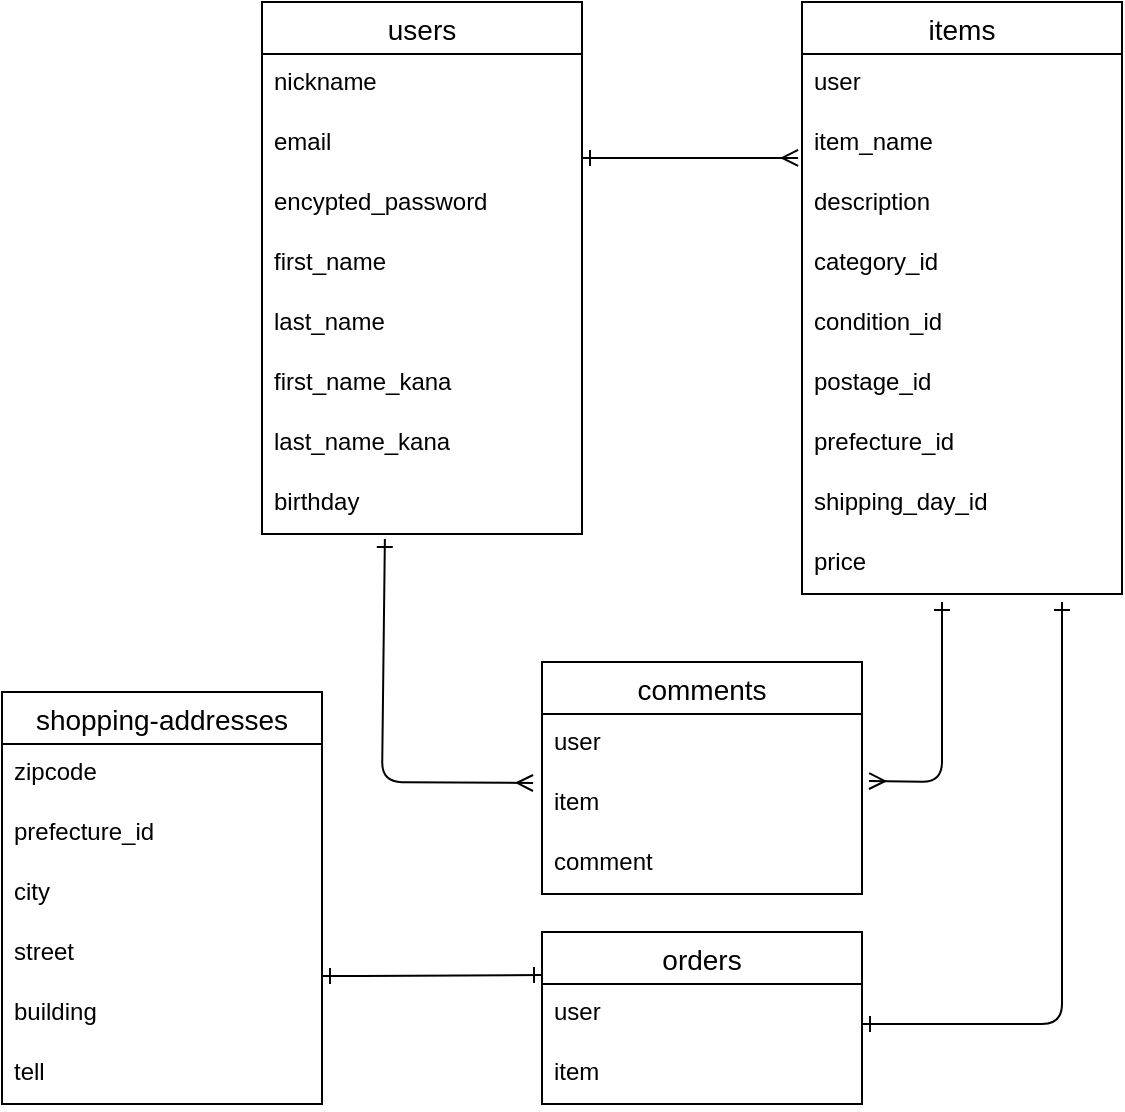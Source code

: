 <mxfile>
    <diagram id="a6z7_vriFYDq6Vu-xNiK" name="ページ1">
        <mxGraphModel dx="1593" dy="600" grid="1" gridSize="10" guides="1" tooltips="1" connect="1" arrows="1" fold="1" page="1" pageScale="1" pageWidth="827" pageHeight="1169" background="none" math="0" shadow="0">
            <root>
                <mxCell id="0"/>
                <mxCell id="1" parent="0"/>
                <mxCell id="23" style="edgeStyle=none;html=1;exitX=1;exitY=0.733;exitDx=0;exitDy=0;endArrow=ERmany;endFill=0;startArrow=ERone;startFill=0;exitPerimeter=0;entryX=-0.012;entryY=0.733;entryDx=0;entryDy=0;entryPerimeter=0;" parent="1" source="160" target="147" edge="1">
                    <mxGeometry relative="1" as="geometry">
                        <mxPoint x="20" y="198" as="targetPoint"/>
                        <mxPoint x="-80" y="195" as="sourcePoint"/>
                    </mxGeometry>
                </mxCell>
                <mxCell id="107" value="" style="edgeStyle=none;html=1;endArrow=ERmany;endFill=0;startArrow=ERone;startFill=0;entryX=-0.028;entryY=0.15;entryDx=0;entryDy=0;entryPerimeter=0;exitX=0.384;exitY=1.083;exitDx=0;exitDy=0;exitPerimeter=0;" parent="1" source="166" target="143" edge="1">
                    <mxGeometry relative="1" as="geometry">
                        <mxPoint x="-170" y="390" as="sourcePoint"/>
                        <mxPoint x="-103" y="560" as="targetPoint"/>
                        <Array as="points">
                            <mxPoint x="-160" y="510"/>
                        </Array>
                    </mxGeometry>
                </mxCell>
                <mxCell id="117" style="edgeStyle=none;html=1;startArrow=ERone;startFill=0;endArrow=ERmany;endFill=0;entryX=1.022;entryY=0.117;entryDx=0;entryDy=0;entryPerimeter=0;" parent="1" target="143" edge="1">
                    <mxGeometry relative="1" as="geometry">
                        <mxPoint x="120" y="420" as="sourcePoint"/>
                        <mxPoint x="90" y="600" as="targetPoint"/>
                        <Array as="points">
                            <mxPoint x="120" y="510"/>
                        </Array>
                    </mxGeometry>
                </mxCell>
                <mxCell id="140" value="comments" style="swimlane;fontStyle=0;childLayout=stackLayout;horizontal=1;startSize=26;horizontalStack=0;resizeParent=1;resizeParentMax=0;resizeLast=0;collapsible=1;marginBottom=0;align=center;fontSize=14;" parent="1" vertex="1">
                    <mxGeometry x="-80" y="450" width="160" height="116" as="geometry"/>
                </mxCell>
                <mxCell id="142" value="user" style="text;strokeColor=none;fillColor=none;spacingLeft=4;spacingRight=4;overflow=hidden;rotatable=0;points=[[0,0.5],[1,0.5]];portConstraint=eastwest;fontSize=12;" parent="140" vertex="1">
                    <mxGeometry y="26" width="160" height="30" as="geometry"/>
                </mxCell>
                <mxCell id="143" value="item" style="text;strokeColor=none;fillColor=none;spacingLeft=4;spacingRight=4;overflow=hidden;rotatable=0;points=[[0,0.5],[1,0.5]];portConstraint=eastwest;fontSize=12;" parent="140" vertex="1">
                    <mxGeometry y="56" width="160" height="30" as="geometry"/>
                </mxCell>
                <mxCell id="144" value="comment" style="text;strokeColor=none;fillColor=none;spacingLeft=4;spacingRight=4;overflow=hidden;rotatable=0;points=[[0,0.5],[1,0.5]];portConstraint=eastwest;fontSize=12;" parent="140" vertex="1">
                    <mxGeometry y="86" width="160" height="30" as="geometry"/>
                </mxCell>
                <mxCell id="145" value="items" style="swimlane;fontStyle=0;childLayout=stackLayout;horizontal=1;startSize=26;horizontalStack=0;resizeParent=1;resizeParentMax=0;resizeLast=0;collapsible=1;marginBottom=0;align=center;fontSize=14;" parent="1" vertex="1">
                    <mxGeometry x="50" y="120" width="160" height="296" as="geometry"/>
                </mxCell>
                <mxCell id="146" value="user" style="text;strokeColor=none;fillColor=none;spacingLeft=4;spacingRight=4;overflow=hidden;rotatable=0;points=[[0,0.5],[1,0.5]];portConstraint=eastwest;fontSize=12;" parent="145" vertex="1">
                    <mxGeometry y="26" width="160" height="30" as="geometry"/>
                </mxCell>
                <mxCell id="147" value="item_name" style="text;strokeColor=none;fillColor=none;spacingLeft=4;spacingRight=4;overflow=hidden;rotatable=0;points=[[0,0.5],[1,0.5]];portConstraint=eastwest;fontSize=12;" parent="145" vertex="1">
                    <mxGeometry y="56" width="160" height="30" as="geometry"/>
                </mxCell>
                <mxCell id="148" value="description" style="text;strokeColor=none;fillColor=none;spacingLeft=4;spacingRight=4;overflow=hidden;rotatable=0;points=[[0,0.5],[1,0.5]];portConstraint=eastwest;fontSize=12;" parent="145" vertex="1">
                    <mxGeometry y="86" width="160" height="30" as="geometry"/>
                </mxCell>
                <mxCell id="205" value="category_id" style="text;strokeColor=none;fillColor=none;spacingLeft=4;spacingRight=4;overflow=hidden;rotatable=0;points=[[0,0.5],[1,0.5]];portConstraint=eastwest;fontSize=12;" vertex="1" parent="145">
                    <mxGeometry y="116" width="160" height="30" as="geometry"/>
                </mxCell>
                <mxCell id="204" value="condition_id" style="text;strokeColor=none;fillColor=none;spacingLeft=4;spacingRight=4;overflow=hidden;rotatable=0;points=[[0,0.5],[1,0.5]];portConstraint=eastwest;fontSize=12;" vertex="1" parent="145">
                    <mxGeometry y="146" width="160" height="30" as="geometry"/>
                </mxCell>
                <mxCell id="203" value="postage_id" style="text;strokeColor=none;fillColor=none;spacingLeft=4;spacingRight=4;overflow=hidden;rotatable=0;points=[[0,0.5],[1,0.5]];portConstraint=eastwest;fontSize=12;" vertex="1" parent="145">
                    <mxGeometry y="176" width="160" height="30" as="geometry"/>
                </mxCell>
                <mxCell id="202" value="prefecture_id" style="text;strokeColor=none;fillColor=none;spacingLeft=4;spacingRight=4;overflow=hidden;rotatable=0;points=[[0,0.5],[1,0.5]];portConstraint=eastwest;fontSize=12;" vertex="1" parent="145">
                    <mxGeometry y="206" width="160" height="30" as="geometry"/>
                </mxCell>
                <mxCell id="201" value="shipping_day_id" style="text;strokeColor=none;fillColor=none;spacingLeft=4;spacingRight=4;overflow=hidden;rotatable=0;points=[[0,0.5],[1,0.5]];portConstraint=eastwest;fontSize=12;" vertex="1" parent="145">
                    <mxGeometry y="236" width="160" height="30" as="geometry"/>
                </mxCell>
                <mxCell id="200" value="price" style="text;strokeColor=none;fillColor=none;spacingLeft=4;spacingRight=4;overflow=hidden;rotatable=0;points=[[0,0.5],[1,0.5]];portConstraint=eastwest;fontSize=12;" vertex="1" parent="145">
                    <mxGeometry y="266" width="160" height="30" as="geometry"/>
                </mxCell>
                <mxCell id="158" value="users" style="swimlane;fontStyle=0;childLayout=stackLayout;horizontal=1;startSize=26;horizontalStack=0;resizeParent=1;resizeParentMax=0;resizeLast=0;collapsible=1;marginBottom=0;align=center;fontSize=14;" parent="1" vertex="1">
                    <mxGeometry x="-220" y="120" width="160" height="266" as="geometry"/>
                </mxCell>
                <mxCell id="159" value="nickname" style="text;strokeColor=none;fillColor=none;spacingLeft=4;spacingRight=4;overflow=hidden;rotatable=0;points=[[0,0.5],[1,0.5]];portConstraint=eastwest;fontSize=12;" parent="158" vertex="1">
                    <mxGeometry y="26" width="160" height="30" as="geometry"/>
                </mxCell>
                <mxCell id="160" value="email" style="text;strokeColor=none;fillColor=none;spacingLeft=4;spacingRight=4;overflow=hidden;rotatable=0;points=[[0,0.5],[1,0.5]];portConstraint=eastwest;fontSize=12;" parent="158" vertex="1">
                    <mxGeometry y="56" width="160" height="30" as="geometry"/>
                </mxCell>
                <mxCell id="161" value="encypted_password" style="text;strokeColor=none;fillColor=none;spacingLeft=4;spacingRight=4;overflow=hidden;rotatable=0;points=[[0,0.5],[1,0.5]];portConstraint=eastwest;fontSize=12;" parent="158" vertex="1">
                    <mxGeometry y="86" width="160" height="30" as="geometry"/>
                </mxCell>
                <mxCell id="162" value="first_name" style="text;strokeColor=none;fillColor=none;spacingLeft=4;spacingRight=4;overflow=hidden;rotatable=0;points=[[0,0.5],[1,0.5]];portConstraint=eastwest;fontSize=12;" parent="158" vertex="1">
                    <mxGeometry y="116" width="160" height="30" as="geometry"/>
                </mxCell>
                <mxCell id="163" value="last_name" style="text;strokeColor=none;fillColor=none;spacingLeft=4;spacingRight=4;overflow=hidden;rotatable=0;points=[[0,0.5],[1,0.5]];portConstraint=eastwest;fontSize=12;" parent="158" vertex="1">
                    <mxGeometry y="146" width="160" height="30" as="geometry"/>
                </mxCell>
                <mxCell id="164" value="first_name_kana" style="text;strokeColor=none;fillColor=none;spacingLeft=4;spacingRight=4;overflow=hidden;rotatable=0;points=[[0,0.5],[1,0.5]];portConstraint=eastwest;fontSize=12;" parent="158" vertex="1">
                    <mxGeometry y="176" width="160" height="30" as="geometry"/>
                </mxCell>
                <mxCell id="165" value="last_name_kana" style="text;strokeColor=none;fillColor=none;spacingLeft=4;spacingRight=4;overflow=hidden;rotatable=0;points=[[0,0.5],[1,0.5]];portConstraint=eastwest;fontSize=12;" parent="158" vertex="1">
                    <mxGeometry y="206" width="160" height="30" as="geometry"/>
                </mxCell>
                <mxCell id="166" value="birthday" style="text;strokeColor=none;fillColor=none;spacingLeft=4;spacingRight=4;overflow=hidden;rotatable=0;points=[[0,0.5],[1,0.5]];portConstraint=eastwest;fontSize=12;" parent="158" vertex="1">
                    <mxGeometry y="236" width="160" height="30" as="geometry"/>
                </mxCell>
                <mxCell id="175" value="orders" style="swimlane;fontStyle=0;childLayout=stackLayout;horizontal=1;startSize=26;horizontalStack=0;resizeParent=1;resizeParentMax=0;resizeLast=0;collapsible=1;marginBottom=0;align=center;fontSize=14;" parent="1" vertex="1">
                    <mxGeometry x="-80" y="585" width="160" height="86" as="geometry"/>
                </mxCell>
                <mxCell id="196" value="user" style="text;strokeColor=none;fillColor=none;spacingLeft=4;spacingRight=4;overflow=hidden;rotatable=0;points=[[0,0.5],[1,0.5]];portConstraint=eastwest;fontSize=12;" parent="175" vertex="1">
                    <mxGeometry y="26" width="160" height="30" as="geometry"/>
                </mxCell>
                <mxCell id="178" value="item" style="text;strokeColor=none;fillColor=none;spacingLeft=4;spacingRight=4;overflow=hidden;rotatable=0;points=[[0,0.5],[1,0.5]];portConstraint=eastwest;fontSize=12;" parent="175" vertex="1">
                    <mxGeometry y="56" width="160" height="30" as="geometry"/>
                </mxCell>
                <mxCell id="179" value="shopping-addresses" style="swimlane;fontStyle=0;childLayout=stackLayout;horizontal=1;startSize=26;horizontalStack=0;resizeParent=1;resizeParentMax=0;resizeLast=0;collapsible=1;marginBottom=0;align=center;fontSize=14;" parent="1" vertex="1">
                    <mxGeometry x="-350" y="465" width="160" height="206" as="geometry"/>
                </mxCell>
                <mxCell id="181" value="zipcode" style="text;strokeColor=none;fillColor=none;spacingLeft=4;spacingRight=4;overflow=hidden;rotatable=0;points=[[0,0.5],[1,0.5]];portConstraint=eastwest;fontSize=12;" parent="179" vertex="1">
                    <mxGeometry y="26" width="160" height="30" as="geometry"/>
                </mxCell>
                <mxCell id="182" value="prefecture_id" style="text;strokeColor=none;fillColor=none;spacingLeft=4;spacingRight=4;overflow=hidden;rotatable=0;points=[[0,0.5],[1,0.5]];portConstraint=eastwest;fontSize=12;" parent="179" vertex="1">
                    <mxGeometry y="56" width="160" height="30" as="geometry"/>
                </mxCell>
                <mxCell id="186" value="city" style="text;strokeColor=none;fillColor=none;spacingLeft=4;spacingRight=4;overflow=hidden;rotatable=0;points=[[0,0.5],[1,0.5]];portConstraint=eastwest;fontSize=12;" parent="179" vertex="1">
                    <mxGeometry y="86" width="160" height="30" as="geometry"/>
                </mxCell>
                <mxCell id="185" value="street" style="text;strokeColor=none;fillColor=none;spacingLeft=4;spacingRight=4;overflow=hidden;rotatable=0;points=[[0,0.5],[1,0.5]];portConstraint=eastwest;fontSize=12;" parent="179" vertex="1">
                    <mxGeometry y="116" width="160" height="30" as="geometry"/>
                </mxCell>
                <mxCell id="184" value="building" style="text;strokeColor=none;fillColor=none;spacingLeft=4;spacingRight=4;overflow=hidden;rotatable=0;points=[[0,0.5],[1,0.5]];portConstraint=eastwest;fontSize=12;" parent="179" vertex="1">
                    <mxGeometry y="146" width="160" height="30" as="geometry"/>
                </mxCell>
                <mxCell id="183" value="tell" style="text;strokeColor=none;fillColor=none;spacingLeft=4;spacingRight=4;overflow=hidden;rotatable=0;points=[[0,0.5],[1,0.5]];portConstraint=eastwest;fontSize=12;" parent="179" vertex="1">
                    <mxGeometry y="176" width="160" height="30" as="geometry"/>
                </mxCell>
                <mxCell id="191" style="edgeStyle=none;html=1;startArrow=ERone;startFill=0;endArrow=ERone;endFill=0;entryX=1;entryY=0.5;entryDx=0;entryDy=0;" parent="1" edge="1">
                    <mxGeometry relative="1" as="geometry">
                        <mxPoint x="180" y="420" as="sourcePoint"/>
                        <mxPoint x="80" y="631" as="targetPoint"/>
                        <Array as="points">
                            <mxPoint x="180" y="631"/>
                        </Array>
                    </mxGeometry>
                </mxCell>
                <mxCell id="198" style="edgeStyle=none;html=1;startArrow=ERone;startFill=0;endArrow=ERone;endFill=0;exitX=0;exitY=0.25;exitDx=0;exitDy=0;" parent="1" source="175" edge="1">
                    <mxGeometry relative="1" as="geometry">
                        <mxPoint x="-190" y="607" as="targetPoint"/>
                        <mxPoint x="-80" y="631" as="sourcePoint"/>
                        <Array as="points">
                            <mxPoint x="-180" y="607"/>
                        </Array>
                    </mxGeometry>
                </mxCell>
            </root>
        </mxGraphModel>
    </diagram>
</mxfile>